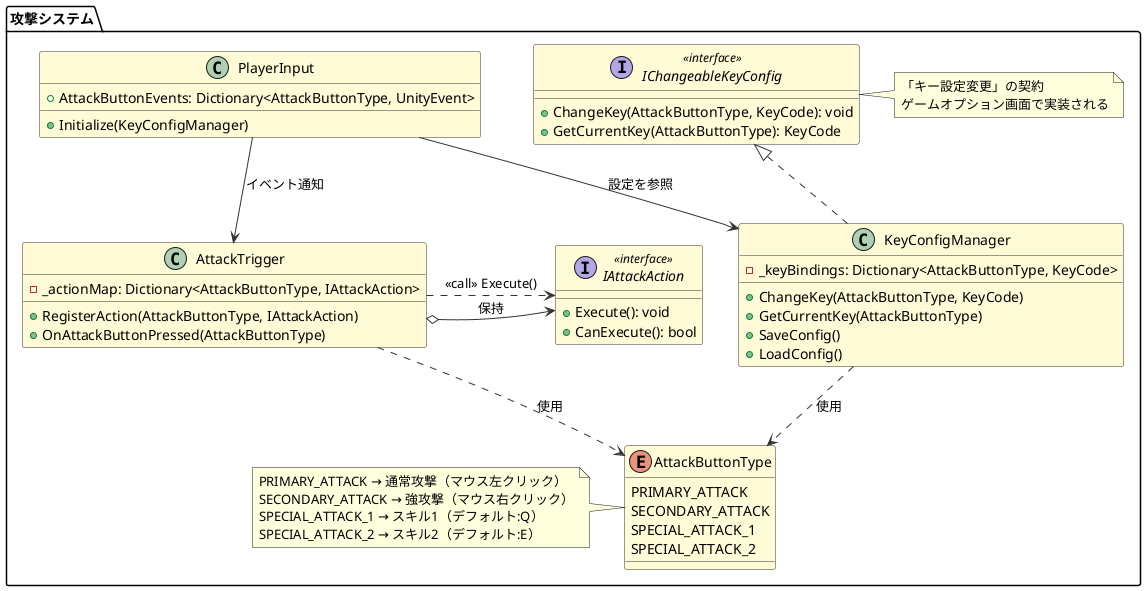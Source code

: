 @startuml EnhancedAttackSystem

skinparam class {
    BackgroundColor #FFFBD6
    BorderColor #333333
    ArrowColor #333333
}

package "攻撃システム" {
    interface IAttackAction <<interface>> {
        +Execute(): void
        +CanExecute(): bool
    }

    interface IChangeableKeyConfig <<interface>> {
        +ChangeKey(AttackButtonType, KeyCode): void
        +GetCurrentKey(AttackButtonType): KeyCode
    }

    enum AttackButtonType {
        PRIMARY_ATTACK
        SECONDARY_ATTACK
        SPECIAL_ATTACK_1
        SPECIAL_ATTACK_2
    }

    class AttackTrigger {
        +RegisterAction(AttackButtonType, IAttackAction)
        +OnAttackButtonPressed(AttackButtonType)
        -_actionMap: Dictionary<AttackButtonType, IAttackAction>
    }

    class KeyConfigManager implements IChangeableKeyConfig {
        +ChangeKey(AttackButtonType, KeyCode)
        +GetCurrentKey(AttackButtonType)
        -_keyBindings: Dictionary<AttackButtonType, KeyCode>
        +SaveConfig()
        +LoadConfig()
    }

    class PlayerInput {
        +AttackButtonEvents: Dictionary<AttackButtonType, UnityEvent>
        +Initialize(KeyConfigManager)
    }

    note right of IChangeableKeyConfig
        「キー設定変更」の契約
        ゲームオプション画面で実装される
    end note

    note left of AttackButtonType
        PRIMARY_ATTACK → 通常攻撃（マウス左クリック）
        SECONDARY_ATTACK → 強攻撃（マウス右クリック）
        SPECIAL_ATTACK_1 → スキル1（デフォルト:Q）
        SPECIAL_ATTACK_2 → スキル2（デフォルト:E）
    end note
}

PlayerInput --> KeyConfigManager : 設定を参照
PlayerInput --> AttackTrigger : イベント通知
AttackTrigger o-> IAttackAction : 保持
AttackTrigger ..> IAttackAction : <<call>> Execute()
KeyConfigManager ..> AttackButtonType : 使用
AttackTrigger ..> AttackButtonType : 使用

@enduml